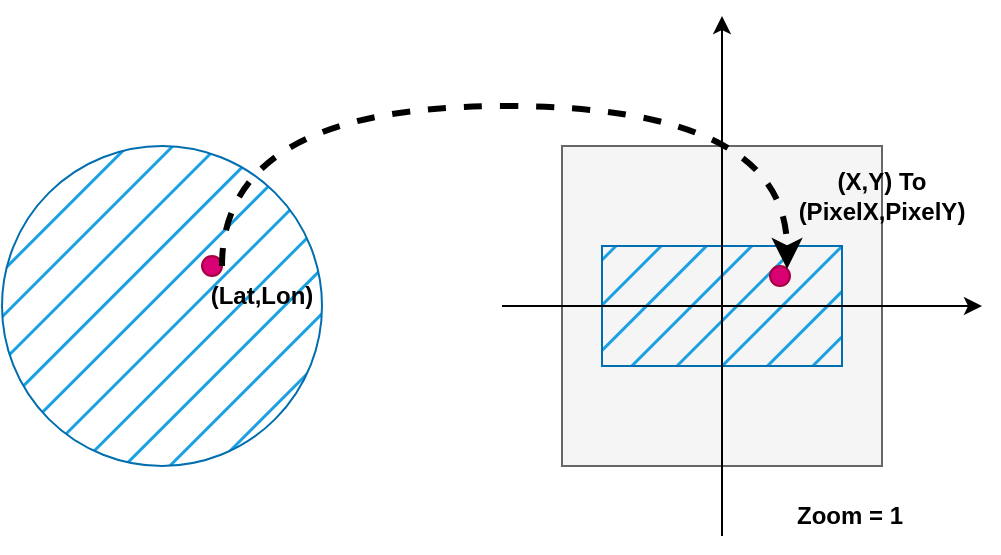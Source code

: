 <mxfile version="24.2.5" type="device">
  <diagram name="第 1 页" id="T55oCx6T3UNSbYCQgQW6">
    <mxGraphModel dx="989" dy="577" grid="1" gridSize="10" guides="1" tooltips="1" connect="1" arrows="1" fold="1" page="1" pageScale="1" pageWidth="827" pageHeight="1169" math="0" shadow="0">
      <root>
        <mxCell id="0" />
        <mxCell id="1" parent="0" />
        <mxCell id="8N6pdxLS-7onYNRDn3xs-1" value="" style="whiteSpace=wrap;html=1;aspect=fixed;fillColor=#f5f5f5;strokeColor=#666666;fontColor=#333333;" vertex="1" parent="1">
          <mxGeometry x="310" y="520" width="80" height="80" as="geometry" />
        </mxCell>
        <mxCell id="8N6pdxLS-7onYNRDn3xs-2" value="" style="whiteSpace=wrap;html=1;aspect=fixed;fillColor=#f5f5f5;strokeColor=#666666;fontColor=#333333;" vertex="1" parent="1">
          <mxGeometry x="390" y="520" width="80" height="80" as="geometry" />
        </mxCell>
        <mxCell id="8N6pdxLS-7onYNRDn3xs-4" value="" style="whiteSpace=wrap;html=1;aspect=fixed;fillColor=#f5f5f5;strokeColor=#666666;fontColor=#333333;" vertex="1" parent="1">
          <mxGeometry x="310" y="600" width="80" height="80" as="geometry" />
        </mxCell>
        <mxCell id="8N6pdxLS-7onYNRDn3xs-5" value="" style="whiteSpace=wrap;html=1;aspect=fixed;fillColor=#f5f5f5;fontColor=#333333;strokeColor=#666666;" vertex="1" parent="1">
          <mxGeometry x="390" y="600" width="80" height="80" as="geometry" />
        </mxCell>
        <mxCell id="8N6pdxLS-7onYNRDn3xs-8" value="" style="rounded=0;whiteSpace=wrap;html=1;fillColor=#1ba1e2;strokeColor=#006EAF;fillStyle=hatch;fontColor=#ffffff;" vertex="1" parent="1">
          <mxGeometry x="330" y="570" width="120" height="60" as="geometry" />
        </mxCell>
        <mxCell id="8N6pdxLS-7onYNRDn3xs-9" value="" style="ellipse;whiteSpace=wrap;html=1;aspect=fixed;fillStyle=hatch;fillColor=#1ba1e2;fontColor=#ffffff;strokeColor=#006EAF;" vertex="1" parent="1">
          <mxGeometry x="30" y="520" width="160" height="160" as="geometry" />
        </mxCell>
        <mxCell id="8N6pdxLS-7onYNRDn3xs-10" value="" style="ellipse;whiteSpace=wrap;html=1;aspect=fixed;fillColor=#d80073;fontColor=#ffffff;strokeColor=#A50040;" vertex="1" parent="1">
          <mxGeometry x="130" y="575" width="10" height="10" as="geometry" />
        </mxCell>
        <mxCell id="8N6pdxLS-7onYNRDn3xs-11" value="" style="ellipse;whiteSpace=wrap;html=1;aspect=fixed;fillColor=#d80073;fontColor=#ffffff;strokeColor=#A50040;" vertex="1" parent="1">
          <mxGeometry x="414" y="580" width="10" height="10" as="geometry" />
        </mxCell>
        <mxCell id="8N6pdxLS-7onYNRDn3xs-12" value="" style="endArrow=classic;html=1;rounded=0;" edge="1" parent="1">
          <mxGeometry width="50" height="50" relative="1" as="geometry">
            <mxPoint x="390" y="715" as="sourcePoint" />
            <mxPoint x="390" y="455" as="targetPoint" />
          </mxGeometry>
        </mxCell>
        <mxCell id="8N6pdxLS-7onYNRDn3xs-13" value="" style="endArrow=classic;html=1;rounded=0;" edge="1" parent="1">
          <mxGeometry width="50" height="50" relative="1" as="geometry">
            <mxPoint x="280" y="600" as="sourcePoint" />
            <mxPoint x="520" y="600" as="targetPoint" />
          </mxGeometry>
        </mxCell>
        <mxCell id="8N6pdxLS-7onYNRDn3xs-15" value="" style="endArrow=classic;html=1;rounded=0;exitX=1;exitY=0.5;exitDx=0;exitDy=0;dashed=1;edgeStyle=orthogonalEdgeStyle;curved=1;entryX=1;entryY=0;entryDx=0;entryDy=0;strokeWidth=3;" edge="1" parent="1" source="8N6pdxLS-7onYNRDn3xs-10" target="8N6pdxLS-7onYNRDn3xs-11">
          <mxGeometry width="50" height="50" relative="1" as="geometry">
            <mxPoint x="250" y="620" as="sourcePoint" />
            <mxPoint x="300" y="570" as="targetPoint" />
            <Array as="points">
              <mxPoint x="140" y="500" />
              <mxPoint x="423" y="500" />
            </Array>
          </mxGeometry>
        </mxCell>
        <mxCell id="8N6pdxLS-7onYNRDn3xs-16" value="&lt;b&gt;Zoom = 1&lt;/b&gt;" style="text;html=1;align=center;verticalAlign=middle;whiteSpace=wrap;rounded=0;" vertex="1" parent="1">
          <mxGeometry x="424" y="690" width="60" height="30" as="geometry" />
        </mxCell>
        <mxCell id="8N6pdxLS-7onYNRDn3xs-17" value="&lt;b&gt;(Lat,Lon)&lt;/b&gt;" style="text;html=1;align=center;verticalAlign=middle;whiteSpace=wrap;rounded=0;" vertex="1" parent="1">
          <mxGeometry x="130" y="580" width="60" height="30" as="geometry" />
        </mxCell>
        <mxCell id="8N6pdxLS-7onYNRDn3xs-18" value="&lt;b&gt;(X,Y) To (PixelX,PixelY)&lt;/b&gt;" style="text;html=1;align=center;verticalAlign=middle;whiteSpace=wrap;rounded=0;" vertex="1" parent="1">
          <mxGeometry x="440" y="530" width="60" height="30" as="geometry" />
        </mxCell>
      </root>
    </mxGraphModel>
  </diagram>
</mxfile>
